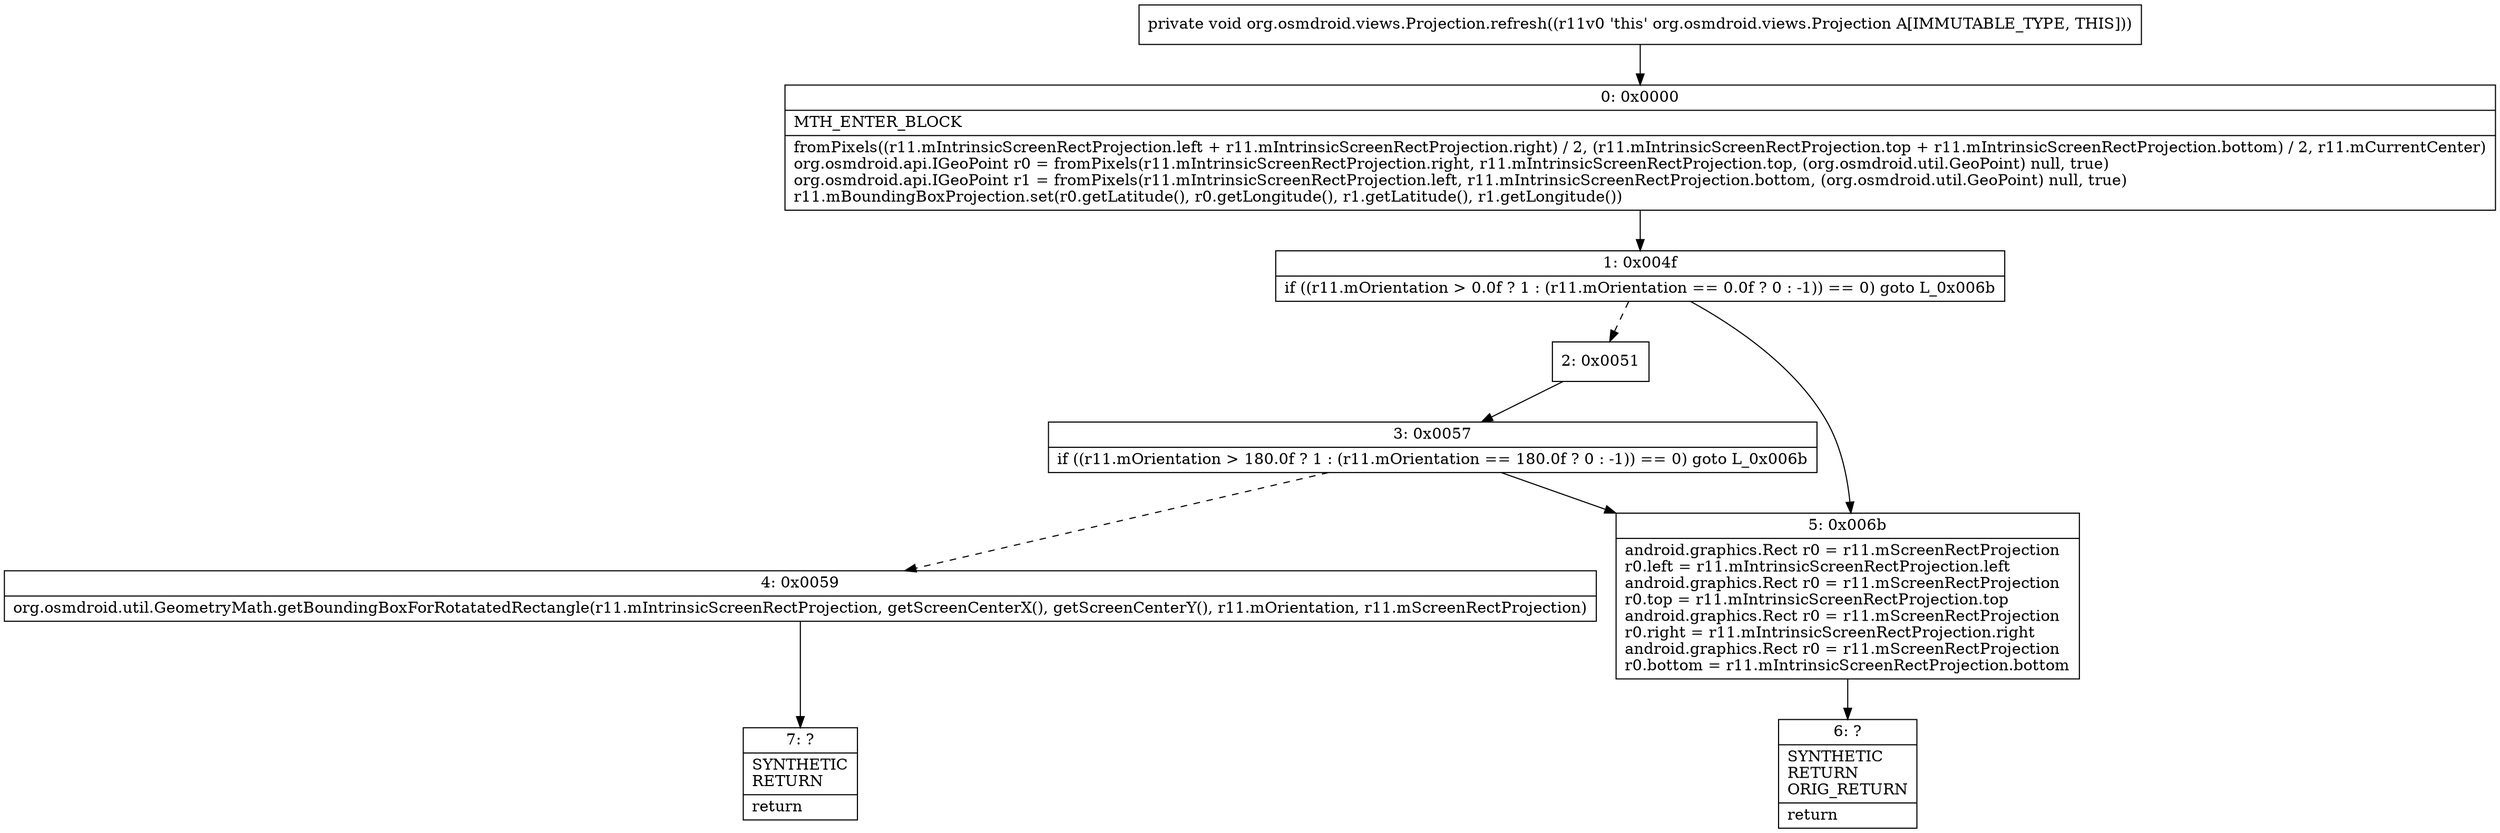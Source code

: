 digraph "CFG fororg.osmdroid.views.Projection.refresh()V" {
Node_0 [shape=record,label="{0\:\ 0x0000|MTH_ENTER_BLOCK\l|fromPixels((r11.mIntrinsicScreenRectProjection.left + r11.mIntrinsicScreenRectProjection.right) \/ 2, (r11.mIntrinsicScreenRectProjection.top + r11.mIntrinsicScreenRectProjection.bottom) \/ 2, r11.mCurrentCenter)\lorg.osmdroid.api.IGeoPoint r0 = fromPixels(r11.mIntrinsicScreenRectProjection.right, r11.mIntrinsicScreenRectProjection.top, (org.osmdroid.util.GeoPoint) null, true)\lorg.osmdroid.api.IGeoPoint r1 = fromPixels(r11.mIntrinsicScreenRectProjection.left, r11.mIntrinsicScreenRectProjection.bottom, (org.osmdroid.util.GeoPoint) null, true)\lr11.mBoundingBoxProjection.set(r0.getLatitude(), r0.getLongitude(), r1.getLatitude(), r1.getLongitude())\l}"];
Node_1 [shape=record,label="{1\:\ 0x004f|if ((r11.mOrientation \> 0.0f ? 1 : (r11.mOrientation == 0.0f ? 0 : \-1)) == 0) goto L_0x006b\l}"];
Node_2 [shape=record,label="{2\:\ 0x0051}"];
Node_3 [shape=record,label="{3\:\ 0x0057|if ((r11.mOrientation \> 180.0f ? 1 : (r11.mOrientation == 180.0f ? 0 : \-1)) == 0) goto L_0x006b\l}"];
Node_4 [shape=record,label="{4\:\ 0x0059|org.osmdroid.util.GeometryMath.getBoundingBoxForRotatatedRectangle(r11.mIntrinsicScreenRectProjection, getScreenCenterX(), getScreenCenterY(), r11.mOrientation, r11.mScreenRectProjection)\l}"];
Node_5 [shape=record,label="{5\:\ 0x006b|android.graphics.Rect r0 = r11.mScreenRectProjection\lr0.left = r11.mIntrinsicScreenRectProjection.left\landroid.graphics.Rect r0 = r11.mScreenRectProjection\lr0.top = r11.mIntrinsicScreenRectProjection.top\landroid.graphics.Rect r0 = r11.mScreenRectProjection\lr0.right = r11.mIntrinsicScreenRectProjection.right\landroid.graphics.Rect r0 = r11.mScreenRectProjection\lr0.bottom = r11.mIntrinsicScreenRectProjection.bottom\l}"];
Node_6 [shape=record,label="{6\:\ ?|SYNTHETIC\lRETURN\lORIG_RETURN\l|return\l}"];
Node_7 [shape=record,label="{7\:\ ?|SYNTHETIC\lRETURN\l|return\l}"];
MethodNode[shape=record,label="{private void org.osmdroid.views.Projection.refresh((r11v0 'this' org.osmdroid.views.Projection A[IMMUTABLE_TYPE, THIS])) }"];
MethodNode -> Node_0;
Node_0 -> Node_1;
Node_1 -> Node_2[style=dashed];
Node_1 -> Node_5;
Node_2 -> Node_3;
Node_3 -> Node_4[style=dashed];
Node_3 -> Node_5;
Node_4 -> Node_7;
Node_5 -> Node_6;
}

